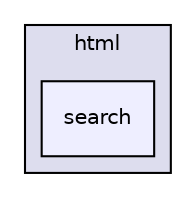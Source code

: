 digraph "/media/nicolas/A600540B0053E13B/Users/nicolas/Documents/Ecole/ISEN/Projet/Coupe de France/Module Cerveau/I2C/i2cCommunication/Documentation/html/search" {
  compound=true
  node [ fontsize="10", fontname="Helvetica"];
  edge [ labelfontsize="10", labelfontname="Helvetica"];
  subgraph clusterdir_82924bc340246b2cd02f07536b812112 {
    graph [ bgcolor="#ddddee", pencolor="black", label="html" fontname="Helvetica", fontsize="10", URL="dir_82924bc340246b2cd02f07536b812112.html"]
  dir_5114723d31932041c084c8d65f3f25fa [shape=box, label="search", style="filled", fillcolor="#eeeeff", pencolor="black", URL="dir_5114723d31932041c084c8d65f3f25fa.html"];
  }
}
